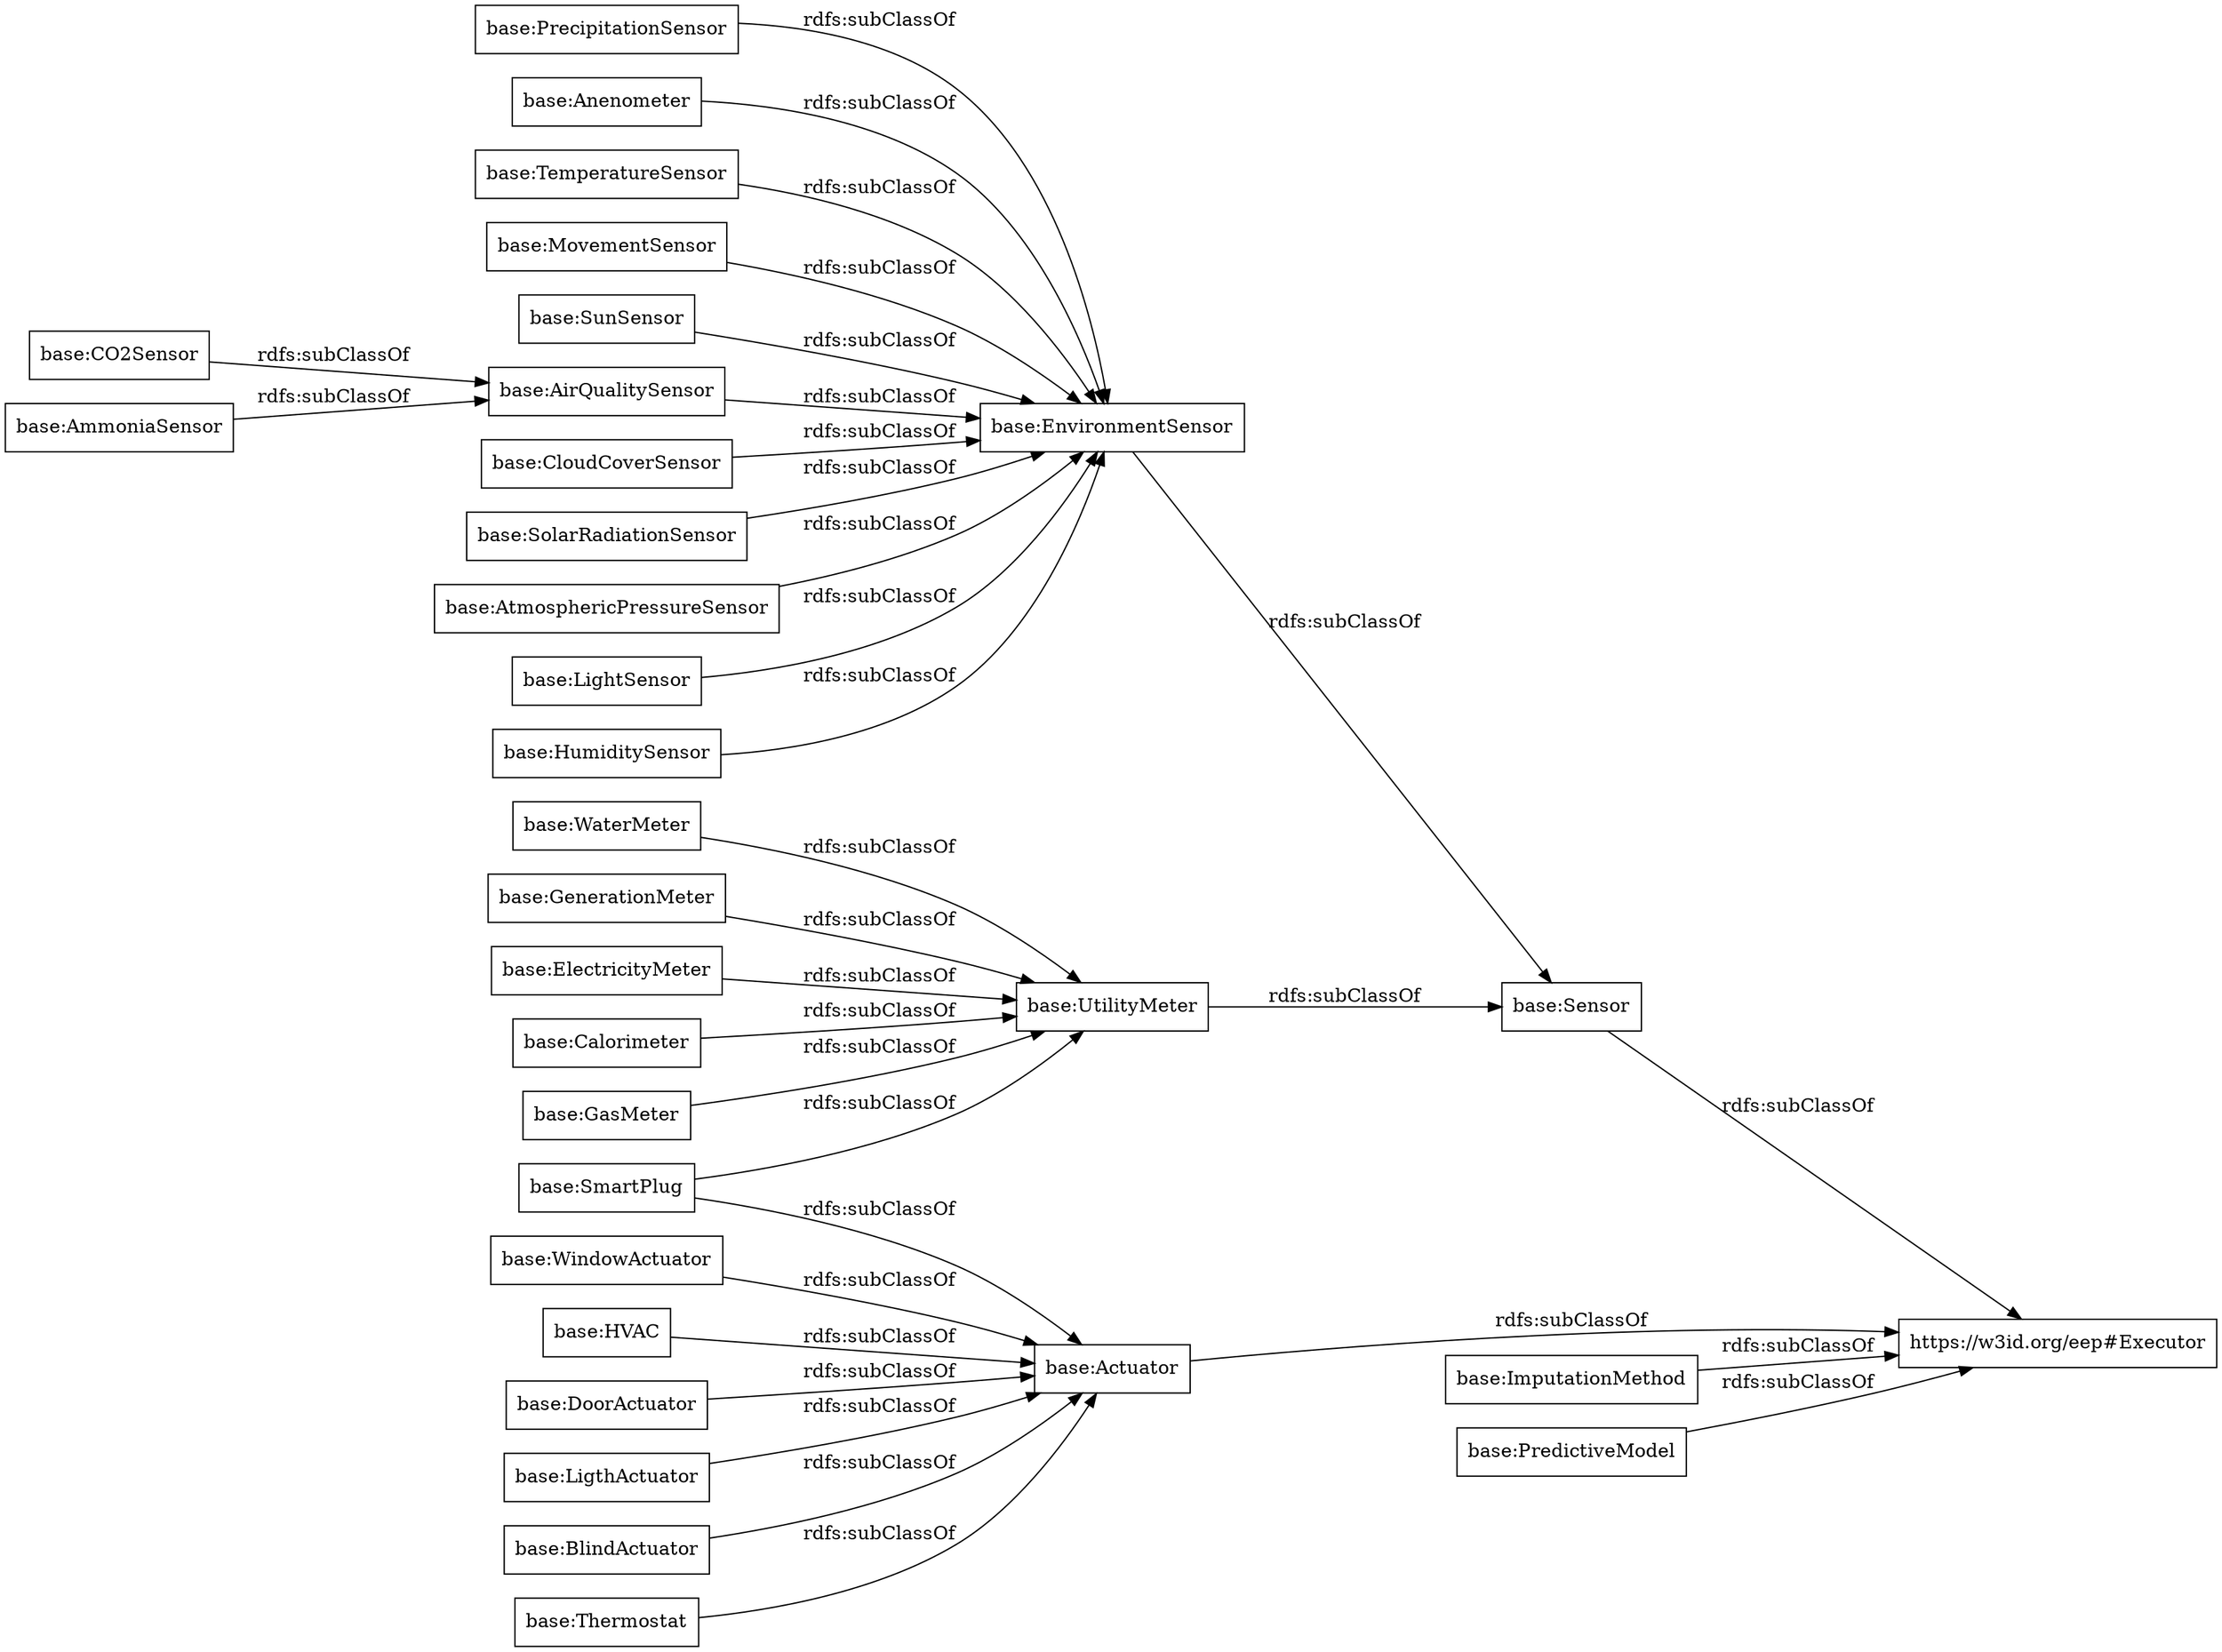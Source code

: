 digraph ar2dtool_diagram { 
rankdir=LR;
size="1000"
node [shape = rectangle, color="black"]; "https://w3id.org/eep#Executor" "base:WaterMeter" "base:PrecipitationSensor" "base:Anenometer" "base:CO2Sensor" "base:TemperatureSensor" "base:Sensor" "base:AmmoniaSensor" "base:GenerationMeter" "base:WindowActuator" "base:ImputationMethod" "base:HVAC" "base:EnvironmentSensor" "base:PredictiveModel" "base:ElectricityMeter" "base:MovementSensor" "base:Calorimeter" "base:SunSensor" "base:DoorActuator" "base:AirQualitySensor" "base:CloudCoverSensor" "base:SolarRadiationSensor" "base:LigthActuator" "base:GasMeter" "base:Actuator" "base:UtilityMeter" "base:BlindActuator" "base:AtmosphericPressureSensor" "base:Thermostat" "base:LightSensor" "base:HumiditySensor" "base:SmartPlug" ; /*classes style*/
	"base:AmmoniaSensor" -> "base:AirQualitySensor" [ label = "rdfs:subClassOf" ];
	"base:TemperatureSensor" -> "base:EnvironmentSensor" [ label = "rdfs:subClassOf" ];
	"base:LightSensor" -> "base:EnvironmentSensor" [ label = "rdfs:subClassOf" ];
	"base:PrecipitationSensor" -> "base:EnvironmentSensor" [ label = "rdfs:subClassOf" ];
	"base:HVAC" -> "base:Actuator" [ label = "rdfs:subClassOf" ];
	"base:ElectricityMeter" -> "base:UtilityMeter" [ label = "rdfs:subClassOf" ];
	"base:GasMeter" -> "base:UtilityMeter" [ label = "rdfs:subClassOf" ];
	"base:HumiditySensor" -> "base:EnvironmentSensor" [ label = "rdfs:subClassOf" ];
	"base:WaterMeter" -> "base:UtilityMeter" [ label = "rdfs:subClassOf" ];
	"base:Actuator" -> "https://w3id.org/eep#Executor" [ label = "rdfs:subClassOf" ];
	"base:Calorimeter" -> "base:UtilityMeter" [ label = "rdfs:subClassOf" ];
	"base:AirQualitySensor" -> "base:EnvironmentSensor" [ label = "rdfs:subClassOf" ];
	"base:Thermostat" -> "base:Actuator" [ label = "rdfs:subClassOf" ];
	"base:PredictiveModel" -> "https://w3id.org/eep#Executor" [ label = "rdfs:subClassOf" ];
	"base:CloudCoverSensor" -> "base:EnvironmentSensor" [ label = "rdfs:subClassOf" ];
	"base:AtmosphericPressureSensor" -> "base:EnvironmentSensor" [ label = "rdfs:subClassOf" ];
	"base:ImputationMethod" -> "https://w3id.org/eep#Executor" [ label = "rdfs:subClassOf" ];
	"base:WindowActuator" -> "base:Actuator" [ label = "rdfs:subClassOf" ];
	"base:CO2Sensor" -> "base:AirQualitySensor" [ label = "rdfs:subClassOf" ];
	"base:SolarRadiationSensor" -> "base:EnvironmentSensor" [ label = "rdfs:subClassOf" ];
	"base:EnvironmentSensor" -> "base:Sensor" [ label = "rdfs:subClassOf" ];
	"base:Anenometer" -> "base:EnvironmentSensor" [ label = "rdfs:subClassOf" ];
	"base:BlindActuator" -> "base:Actuator" [ label = "rdfs:subClassOf" ];
	"base:MovementSensor" -> "base:EnvironmentSensor" [ label = "rdfs:subClassOf" ];
	"base:UtilityMeter" -> "base:Sensor" [ label = "rdfs:subClassOf" ];
	"base:GenerationMeter" -> "base:UtilityMeter" [ label = "rdfs:subClassOf" ];
	"base:SmartPlug" -> "base:UtilityMeter" [ label = "rdfs:subClassOf" ];
	"base:SmartPlug" -> "base:Actuator" [ label = "rdfs:subClassOf" ];
	"base:LigthActuator" -> "base:Actuator" [ label = "rdfs:subClassOf" ];
	"base:SunSensor" -> "base:EnvironmentSensor" [ label = "rdfs:subClassOf" ];
	"base:Sensor" -> "https://w3id.org/eep#Executor" [ label = "rdfs:subClassOf" ];
	"base:DoorActuator" -> "base:Actuator" [ label = "rdfs:subClassOf" ];

}
